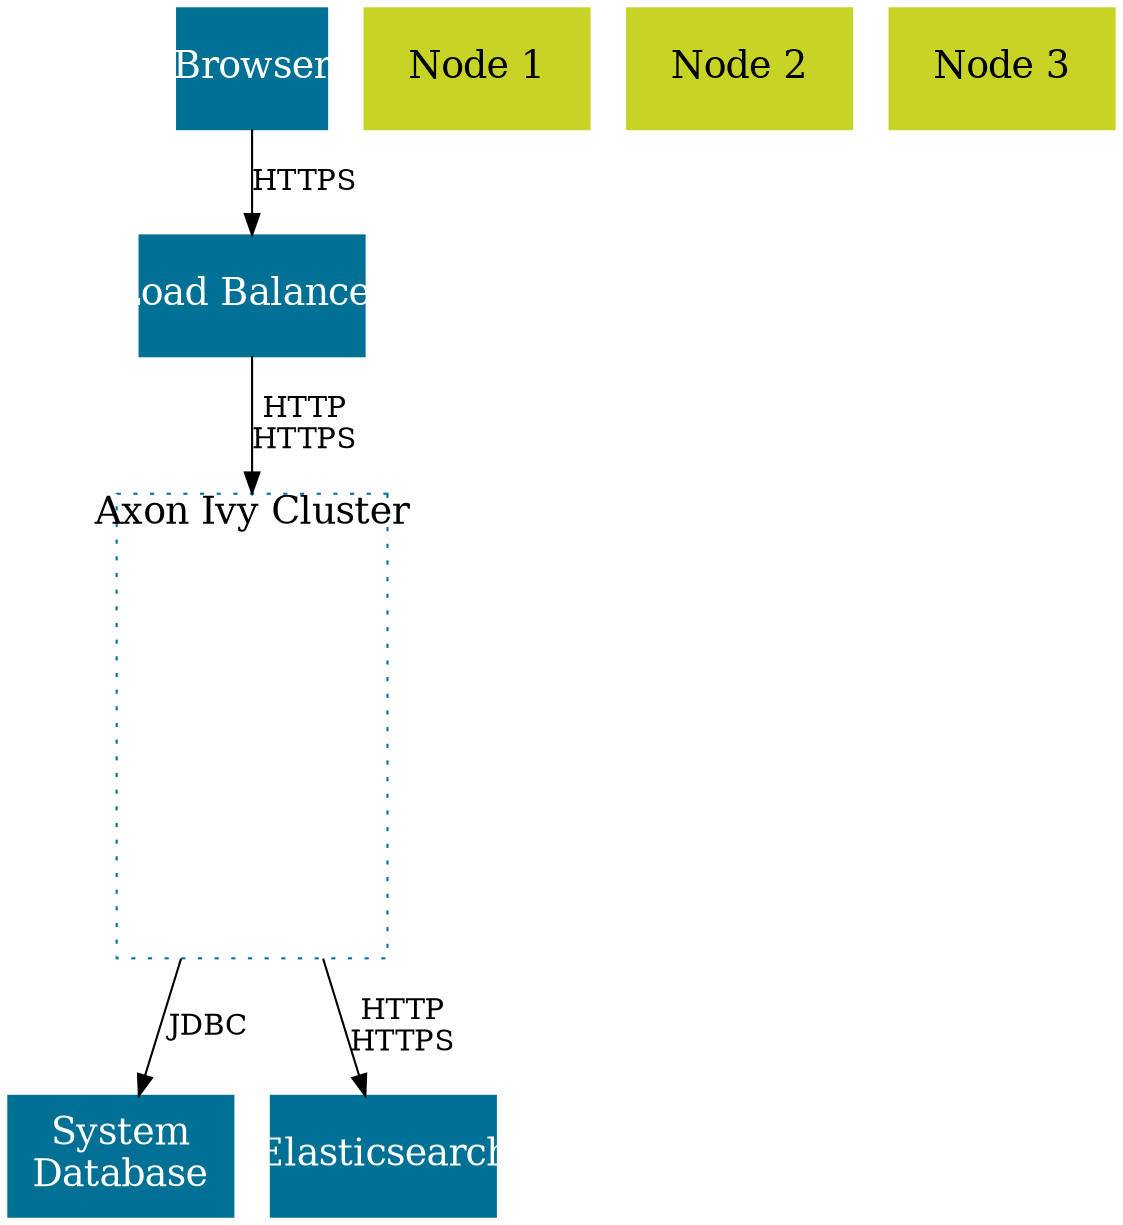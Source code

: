 
digraph overview {
  node [
    shape=box, 
    style=filled,
    margin=0 width=2 height=0.8
    fontcolor="white",    
    color="#007095",
    fixedsize=true,
    fontsize=18
  ];

  browser [ label="Browser", pos = "0,2.5!", width=1];

  loadbalancer [ label="Load Balancer",pos = "2.25,2.5!" width="1.5"];
 
  cluster [ label="Axon Ivy Cluster",pos = "5.4,2.5!" width=1.8 height=3.1 style="dotted" fontcolor="black" labelloc="t"];
  engine1 [label="Node 1", pos="5.4,3.2!", height="0.8", width="1.5", color="#C7D426", fontcolor="black"];
  engine2 [label="Node 2", pos="5.4,2.3!", height="0.8", width="1.5", color="#C7D426", fontcolor="black"];
  engine3 [label="Node 3", pos="5.4,1.4!", height="0.8", width="1.5", color="#C7D426", fontcolor="black"];
  
  systemdb [ label="System\nDatabase", pos="8,3.2!" width="1.5" height="0.8"]
  elasticsearch [ label="Elasticsearch", pos="8,1.4!" width="1.5" height="0.8"]

  browser -> loadbalancer [ label="HTTPS"];
  loadbalancer -> cluster [ label="HTTP\nHTTPS" ];
  
  cluster -> systemdb [ label="JDBC" ];
  cluster -> elasticsearch [ label="HTTP\nHTTPS" ];
}
